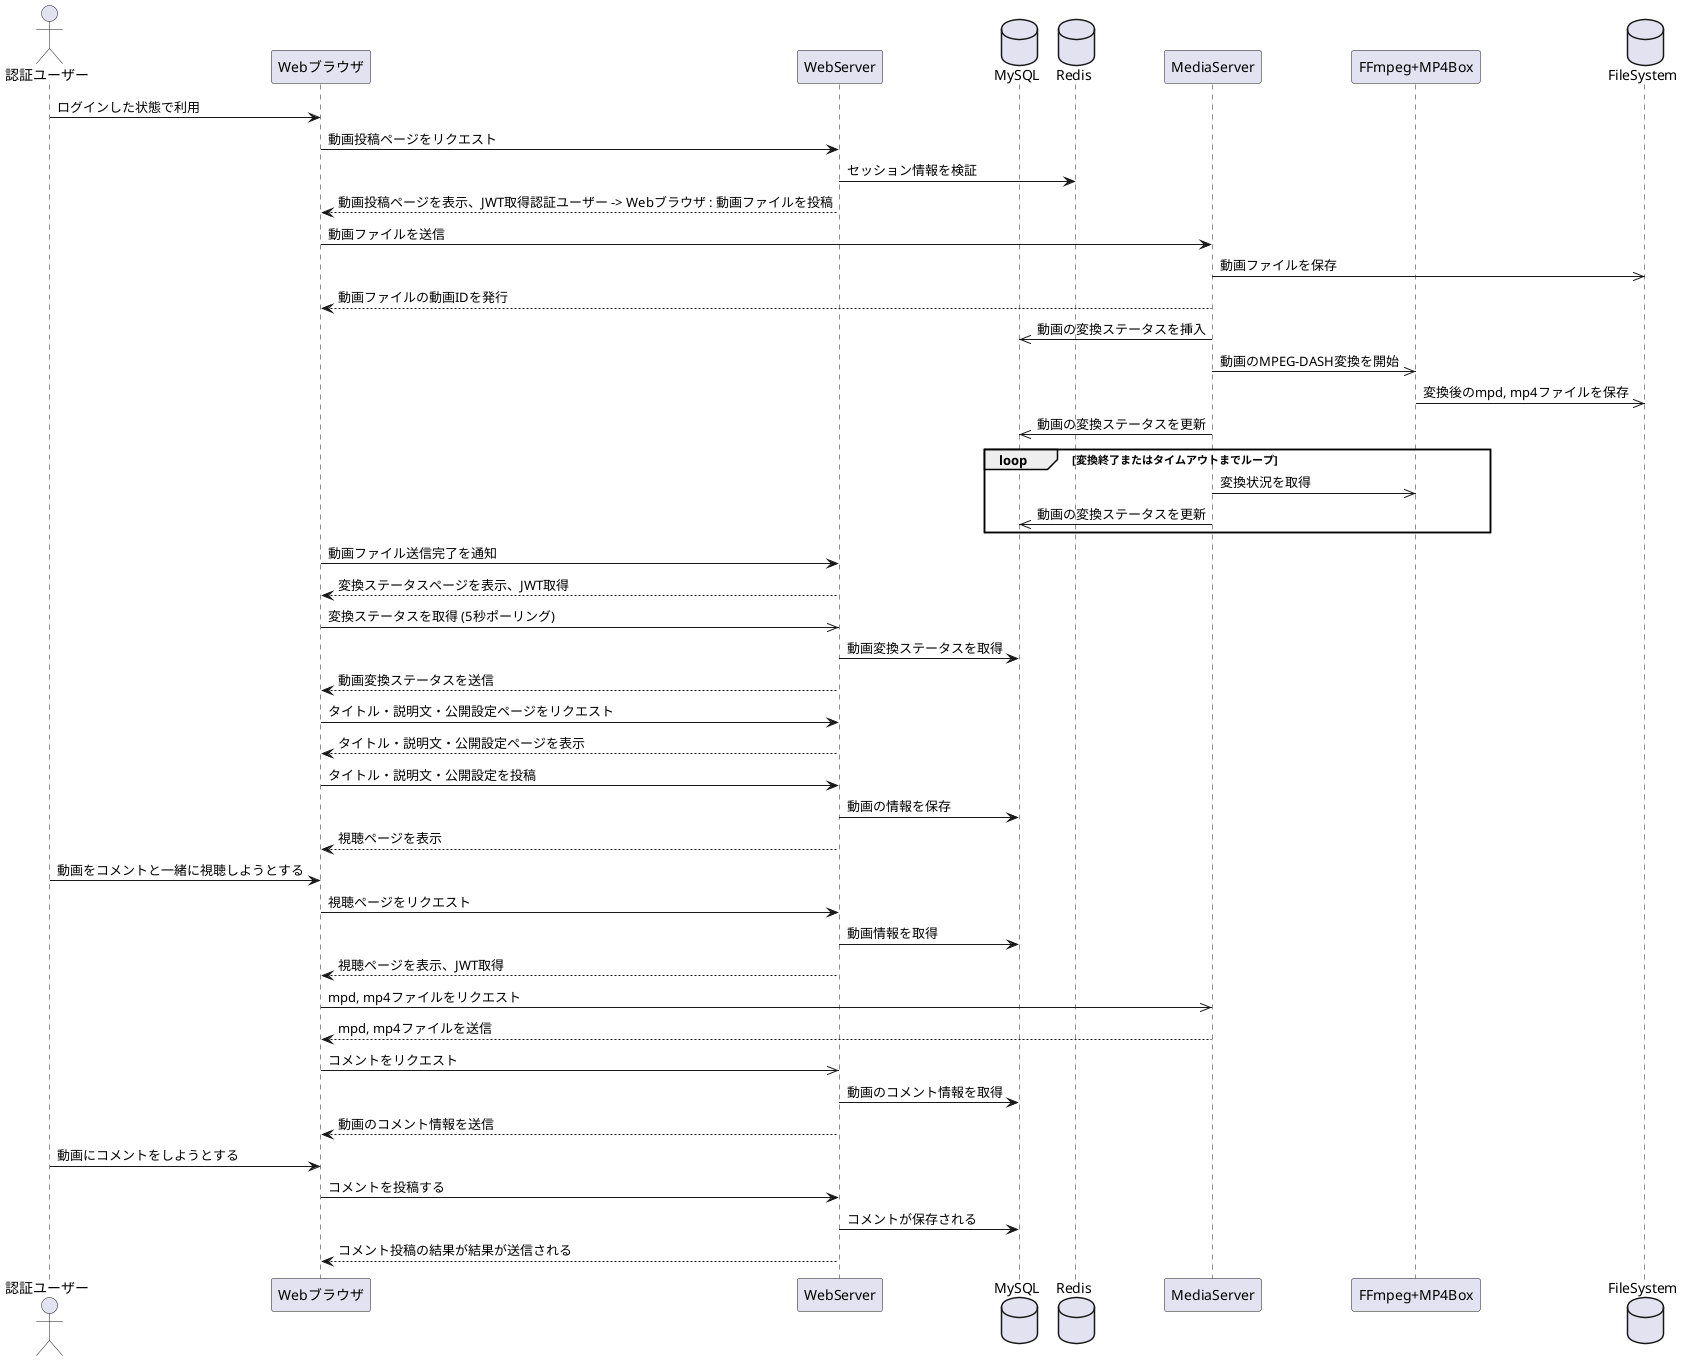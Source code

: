 @startuml sequence

actor 認証ユーザー
participant Webブラウザ
participant WebServer
database MySQL
database Redis

participant MediaServer
participant "FFmpeg+MP4Box"
database FileSystem

認証ユーザー -> Webブラウザ : ログインした状態で利用
Webブラウザ -> WebServer : 動画投稿ページをリクエスト
WebServer -> Redis : セッション情報を検証
WebServer --> Webブラウザ : 動画投稿ページを表示、JWT取得認証ユーザー -> Webブラウザ : 動画ファイルを投稿
Webブラウザ -> MediaServer : 動画ファイルを送信
MediaServer ->> FileSystem : 動画ファイルを保存
Webブラウザ <-- MediaServer : 動画ファイルの動画IDを発行
MediaServer ->> MySQL : 動画の変換ステータスを挿入
MediaServer ->> "FFmpeg+MP4Box" : 動画のMPEG-DASH変換を開始
"FFmpeg+MP4Box" ->> FileSystem : 変換後のmpd, mp4ファイルを保存
MediaServer ->> MySQL : 動画の変換ステータスを更新

loop 変換終了またはタイムアウトまでループ
  MediaServer ->> "FFmpeg+MP4Box" : 変換状況を取得
  MediaServer ->> MySQL : 動画の変換ステータスを更新
end

Webブラウザ -> WebServer : 動画ファイル送信完了を通知
WebServer --> Webブラウザ : 変換ステータスページを表示、JWT取得
Webブラウザ ->> WebServer : 変換ステータスを取得 (5秒ポーリング)
WebServer -> MySQL : 動画変換ステータスを取得
WebServer --> Webブラウザ : 動画変換ステータスを送信
Webブラウザ -> WebServer : タイトル・説明文・公開設定ページをリクエスト
WebServer --> Webブラウザ : タイトル・説明文・公開設定ページを表示
Webブラウザ -> WebServer : タイトル・説明文・公開設定を投稿
WebServer -> MySQL : 動画の情報を保存
WebServer --> Webブラウザ : 視聴ページを表示

認証ユーザー -> Webブラウザ : 動画をコメントと一緒に視聴しようとする
Webブラウザ -> WebServer : 視聴ページをリクエスト
WebServer -> MySQL: 動画情報を取得
WebServer --> Webブラウザ : 視聴ページを表示、JWT取得
Webブラウザ ->> MediaServer : mpd, mp4ファイルをリクエスト
MediaServer --> Webブラウザ : mpd, mp4ファイルを送信
Webブラウザ ->> WebServer : コメントをリクエスト
WebServer -> MySQL : 動画のコメント情報を取得
WebServer --> Webブラウザ : 動画のコメント情報を送信

認証ユーザー -> Webブラウザ : 動画にコメントをしようとする
Webブラウザ -> WebServer : コメントを投稿する
WebServer -> MySQL : コメントが保存される
WebServer --> Webブラウザ : コメント投稿の結果が結果が送信される

@enduml